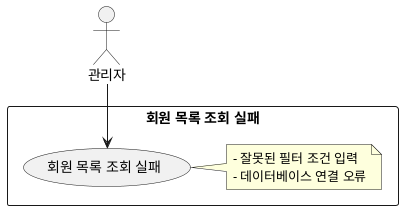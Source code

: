 @startuml
actor "관리자" as Admin

rectangle "회원 목록 조회 실패" {
  usecase "회원 목록 조회 실패" as UC1_1_failure
  note right
  - 잘못된 필터 조건 입력
  - 데이터베이스 연결 오류
  end note
}

Admin --> UC1_1_failure
@enduml
